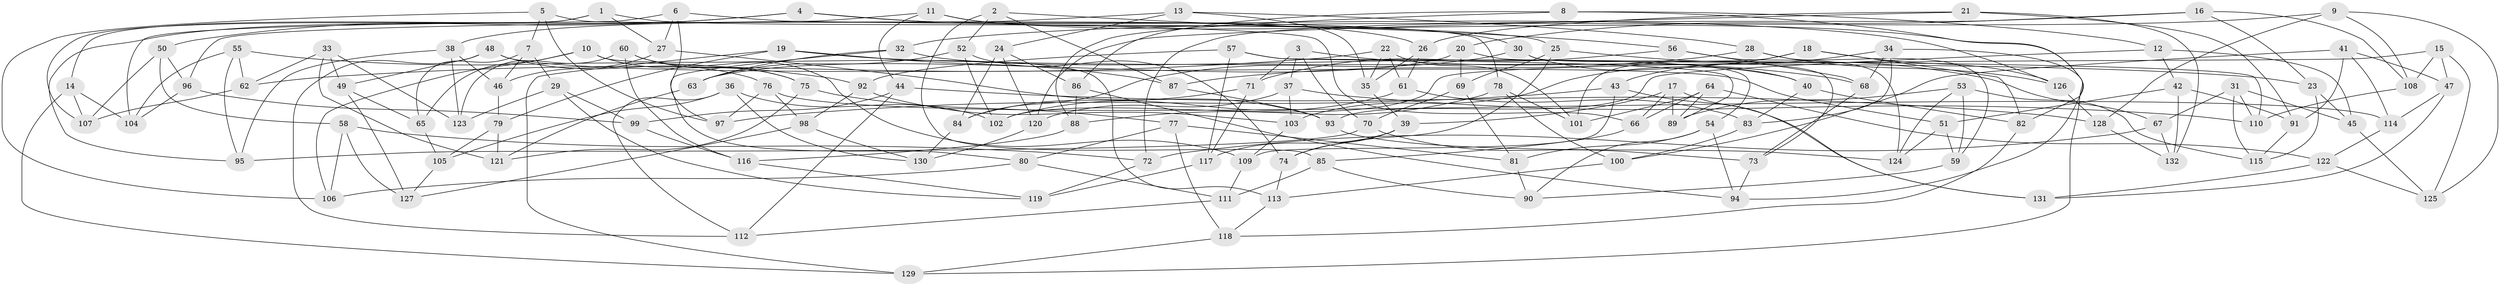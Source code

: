 // coarse degree distribution, {5: 0.2125, 4: 0.3375, 6: 0.4125, 3: 0.0375}
// Generated by graph-tools (version 1.1) at 2025/38/03/04/25 23:38:17]
// undirected, 132 vertices, 264 edges
graph export_dot {
  node [color=gray90,style=filled];
  1;
  2;
  3;
  4;
  5;
  6;
  7;
  8;
  9;
  10;
  11;
  12;
  13;
  14;
  15;
  16;
  17;
  18;
  19;
  20;
  21;
  22;
  23;
  24;
  25;
  26;
  27;
  28;
  29;
  30;
  31;
  32;
  33;
  34;
  35;
  36;
  37;
  38;
  39;
  40;
  41;
  42;
  43;
  44;
  45;
  46;
  47;
  48;
  49;
  50;
  51;
  52;
  53;
  54;
  55;
  56;
  57;
  58;
  59;
  60;
  61;
  62;
  63;
  64;
  65;
  66;
  67;
  68;
  69;
  70;
  71;
  72;
  73;
  74;
  75;
  76;
  77;
  78;
  79;
  80;
  81;
  82;
  83;
  84;
  85;
  86;
  87;
  88;
  89;
  90;
  91;
  92;
  93;
  94;
  95;
  96;
  97;
  98;
  99;
  100;
  101;
  102;
  103;
  104;
  105;
  106;
  107;
  108;
  109;
  110;
  111;
  112;
  113;
  114;
  115;
  116;
  117;
  118;
  119;
  120;
  121;
  122;
  123;
  124;
  125;
  126;
  127;
  128;
  129;
  130;
  131;
  132;
  1 -- 107;
  1 -- 14;
  1 -- 25;
  1 -- 27;
  2 -- 52;
  2 -- 87;
  2 -- 56;
  2 -- 85;
  3 -- 37;
  3 -- 71;
  3 -- 70;
  3 -- 68;
  4 -- 126;
  4 -- 50;
  4 -- 95;
  4 -- 26;
  5 -- 7;
  5 -- 97;
  5 -- 106;
  5 -- 78;
  6 -- 66;
  6 -- 104;
  6 -- 27;
  6 -- 97;
  7 -- 65;
  7 -- 29;
  7 -- 46;
  8 -- 88;
  8 -- 86;
  8 -- 12;
  8 -- 82;
  9 -- 32;
  9 -- 108;
  9 -- 128;
  9 -- 125;
  10 -- 113;
  10 -- 65;
  10 -- 75;
  10 -- 106;
  11 -- 30;
  11 -- 94;
  11 -- 44;
  11 -- 96;
  12 -- 42;
  12 -- 93;
  12 -- 45;
  13 -- 35;
  13 -- 38;
  13 -- 24;
  13 -- 28;
  14 -- 107;
  14 -- 129;
  14 -- 104;
  15 -- 108;
  15 -- 47;
  15 -- 125;
  15 -- 102;
  16 -- 20;
  16 -- 72;
  16 -- 108;
  16 -- 23;
  17 -- 39;
  17 -- 89;
  17 -- 66;
  17 -- 131;
  18 -- 82;
  18 -- 126;
  18 -- 103;
  18 -- 101;
  19 -- 129;
  19 -- 23;
  19 -- 87;
  19 -- 79;
  20 -- 63;
  20 -- 69;
  20 -- 54;
  21 -- 26;
  21 -- 132;
  21 -- 91;
  21 -- 120;
  22 -- 62;
  22 -- 61;
  22 -- 35;
  22 -- 101;
  23 -- 45;
  23 -- 115;
  24 -- 86;
  24 -- 120;
  24 -- 84;
  25 -- 74;
  25 -- 69;
  25 -- 67;
  26 -- 35;
  26 -- 61;
  27 -- 46;
  27 -- 93;
  28 -- 87;
  28 -- 126;
  28 -- 59;
  29 -- 99;
  29 -- 119;
  29 -- 123;
  30 -- 40;
  30 -- 73;
  30 -- 84;
  31 -- 115;
  31 -- 110;
  31 -- 45;
  31 -- 67;
  32 -- 40;
  32 -- 80;
  32 -- 63;
  33 -- 123;
  33 -- 49;
  33 -- 62;
  33 -- 121;
  34 -- 83;
  34 -- 43;
  34 -- 68;
  34 -- 129;
  35 -- 39;
  36 -- 102;
  36 -- 105;
  36 -- 130;
  36 -- 112;
  37 -- 110;
  37 -- 103;
  37 -- 120;
  38 -- 123;
  38 -- 46;
  38 -- 95;
  39 -- 117;
  39 -- 74;
  40 -- 82;
  40 -- 83;
  41 -- 47;
  41 -- 100;
  41 -- 114;
  41 -- 91;
  42 -- 132;
  42 -- 51;
  42 -- 91;
  43 -- 109;
  43 -- 131;
  43 -- 97;
  44 -- 128;
  44 -- 99;
  44 -- 112;
  45 -- 125;
  46 -- 79;
  47 -- 131;
  47 -- 114;
  48 -- 112;
  48 -- 49;
  48 -- 76;
  48 -- 51;
  49 -- 127;
  49 -- 65;
  50 -- 107;
  50 -- 58;
  50 -- 96;
  51 -- 124;
  51 -- 59;
  52 -- 74;
  52 -- 63;
  52 -- 102;
  53 -- 59;
  53 -- 124;
  53 -- 89;
  53 -- 115;
  54 -- 90;
  54 -- 94;
  54 -- 81;
  55 -- 62;
  55 -- 104;
  55 -- 95;
  55 -- 92;
  56 -- 71;
  56 -- 124;
  56 -- 68;
  57 -- 92;
  57 -- 110;
  57 -- 89;
  57 -- 117;
  58 -- 127;
  58 -- 72;
  58 -- 106;
  59 -- 90;
  60 -- 75;
  60 -- 123;
  60 -- 116;
  60 -- 109;
  61 -- 102;
  61 -- 83;
  62 -- 107;
  63 -- 121;
  64 -- 66;
  64 -- 101;
  64 -- 122;
  64 -- 89;
  65 -- 105;
  66 -- 85;
  67 -- 132;
  67 -- 72;
  68 -- 73;
  69 -- 81;
  69 -- 70;
  70 -- 73;
  70 -- 95;
  71 -- 84;
  71 -- 117;
  72 -- 119;
  73 -- 94;
  74 -- 113;
  75 -- 121;
  75 -- 77;
  76 -- 98;
  76 -- 114;
  76 -- 97;
  77 -- 118;
  77 -- 81;
  77 -- 80;
  78 -- 88;
  78 -- 101;
  78 -- 100;
  79 -- 121;
  79 -- 105;
  80 -- 106;
  80 -- 111;
  81 -- 90;
  82 -- 118;
  83 -- 100;
  84 -- 130;
  85 -- 90;
  85 -- 111;
  86 -- 94;
  86 -- 88;
  87 -- 93;
  88 -- 116;
  91 -- 115;
  92 -- 98;
  92 -- 103;
  93 -- 124;
  96 -- 99;
  96 -- 104;
  98 -- 130;
  98 -- 127;
  99 -- 116;
  100 -- 113;
  103 -- 109;
  105 -- 127;
  108 -- 110;
  109 -- 111;
  111 -- 112;
  113 -- 118;
  114 -- 122;
  116 -- 119;
  117 -- 119;
  118 -- 129;
  120 -- 130;
  122 -- 125;
  122 -- 131;
  126 -- 128;
  128 -- 132;
}
